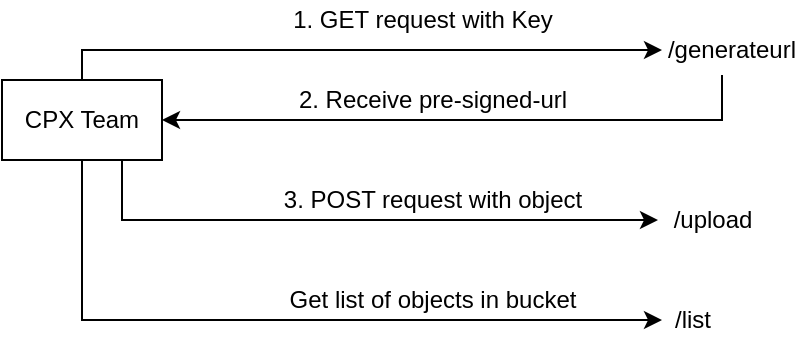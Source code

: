 <mxfile version="13.8.0" type="github">
  <diagram id="U7eixvjcXJmSaDc2BlxG" name="Page-1">
    <mxGraphModel dx="946" dy="614" grid="1" gridSize="10" guides="1" tooltips="1" connect="1" arrows="1" fold="1" page="1" pageScale="1" pageWidth="1100" pageHeight="600" math="0" shadow="0">
      <root>
        <mxCell id="0" />
        <mxCell id="1" parent="0" />
        <mxCell id="Nns040jZB5IDRX8xlAgg-2" style="edgeStyle=orthogonalEdgeStyle;rounded=0;orthogonalLoop=1;jettySize=auto;html=1;entryX=0;entryY=0.5;entryDx=0;entryDy=0;exitX=0.5;exitY=0;exitDx=0;exitDy=0;" edge="1" parent="1" source="Nns040jZB5IDRX8xlAgg-7" target="Nns040jZB5IDRX8xlAgg-3">
          <mxGeometry relative="1" as="geometry">
            <mxPoint x="380" y="125" as="targetPoint" />
            <Array as="points">
              <mxPoint x="120" y="125" />
            </Array>
          </mxGeometry>
        </mxCell>
        <mxCell id="Nns040jZB5IDRX8xlAgg-4" style="edgeStyle=orthogonalEdgeStyle;rounded=0;orthogonalLoop=1;jettySize=auto;html=1;entryX=1;entryY=0.5;entryDx=0;entryDy=0;" edge="1" parent="1" source="Nns040jZB5IDRX8xlAgg-3" target="Nns040jZB5IDRX8xlAgg-7">
          <mxGeometry relative="1" as="geometry">
            <mxPoint x="130" y="250" as="targetPoint" />
            <Array as="points">
              <mxPoint x="440" y="160" />
            </Array>
          </mxGeometry>
        </mxCell>
        <mxCell id="Nns040jZB5IDRX8xlAgg-3" value="/generateurl" style="text;html=1;strokeColor=none;fillColor=none;align=center;verticalAlign=middle;whiteSpace=wrap;rounded=0;" vertex="1" parent="1">
          <mxGeometry x="410" y="112.5" width="70" height="25" as="geometry" />
        </mxCell>
        <mxCell id="Nns040jZB5IDRX8xlAgg-5" value="1. GET request with Key" style="text;html=1;align=center;verticalAlign=middle;resizable=0;points=[];autosize=1;" vertex="1" parent="1">
          <mxGeometry x="215" y="100" width="150" height="20" as="geometry" />
        </mxCell>
        <mxCell id="Nns040jZB5IDRX8xlAgg-9" style="edgeStyle=orthogonalEdgeStyle;rounded=0;orthogonalLoop=1;jettySize=auto;html=1;entryX=-0.04;entryY=0.5;entryDx=0;entryDy=0;entryPerimeter=0;" edge="1" parent="1" source="Nns040jZB5IDRX8xlAgg-7" target="Nns040jZB5IDRX8xlAgg-10">
          <mxGeometry relative="1" as="geometry">
            <mxPoint x="310" y="320" as="targetPoint" />
            <Array as="points">
              <mxPoint x="140" y="210" />
              <mxPoint x="408" y="210" />
            </Array>
          </mxGeometry>
        </mxCell>
        <mxCell id="Nns040jZB5IDRX8xlAgg-14" style="edgeStyle=orthogonalEdgeStyle;rounded=0;orthogonalLoop=1;jettySize=auto;html=1;entryX=0;entryY=0.5;entryDx=0;entryDy=0;entryPerimeter=0;" edge="1" parent="1" source="Nns040jZB5IDRX8xlAgg-7" target="Nns040jZB5IDRX8xlAgg-16">
          <mxGeometry relative="1" as="geometry">
            <mxPoint x="350" y="430" as="targetPoint" />
            <Array as="points">
              <mxPoint x="120" y="260" />
            </Array>
          </mxGeometry>
        </mxCell>
        <mxCell id="Nns040jZB5IDRX8xlAgg-7" value="CPX Team" style="rounded=0;whiteSpace=wrap;html=1;" vertex="1" parent="1">
          <mxGeometry x="80" y="140" width="80" height="40" as="geometry" />
        </mxCell>
        <mxCell id="Nns040jZB5IDRX8xlAgg-8" value="2. Receive pre-signed-url" style="text;html=1;align=center;verticalAlign=middle;resizable=0;points=[];autosize=1;" vertex="1" parent="1">
          <mxGeometry x="220" y="140" width="150" height="20" as="geometry" />
        </mxCell>
        <mxCell id="Nns040jZB5IDRX8xlAgg-10" value="/upload" style="text;html=1;align=center;verticalAlign=middle;resizable=0;points=[];autosize=1;" vertex="1" parent="1">
          <mxGeometry x="410" y="200" width="50" height="20" as="geometry" />
        </mxCell>
        <mxCell id="Nns040jZB5IDRX8xlAgg-11" value="3. POST request with object" style="text;html=1;align=center;verticalAlign=middle;resizable=0;points=[];autosize=1;" vertex="1" parent="1">
          <mxGeometry x="215" y="190" width="160" height="20" as="geometry" />
        </mxCell>
        <mxCell id="Nns040jZB5IDRX8xlAgg-15" value="Get list of objects in bucket" style="text;html=1;align=center;verticalAlign=middle;resizable=0;points=[];autosize=1;" vertex="1" parent="1">
          <mxGeometry x="215" y="240" width="160" height="20" as="geometry" />
        </mxCell>
        <mxCell id="Nns040jZB5IDRX8xlAgg-16" value="/list" style="text;html=1;align=center;verticalAlign=middle;resizable=0;points=[];autosize=1;" vertex="1" parent="1">
          <mxGeometry x="410" y="250" width="30" height="20" as="geometry" />
        </mxCell>
      </root>
    </mxGraphModel>
  </diagram>
</mxfile>
